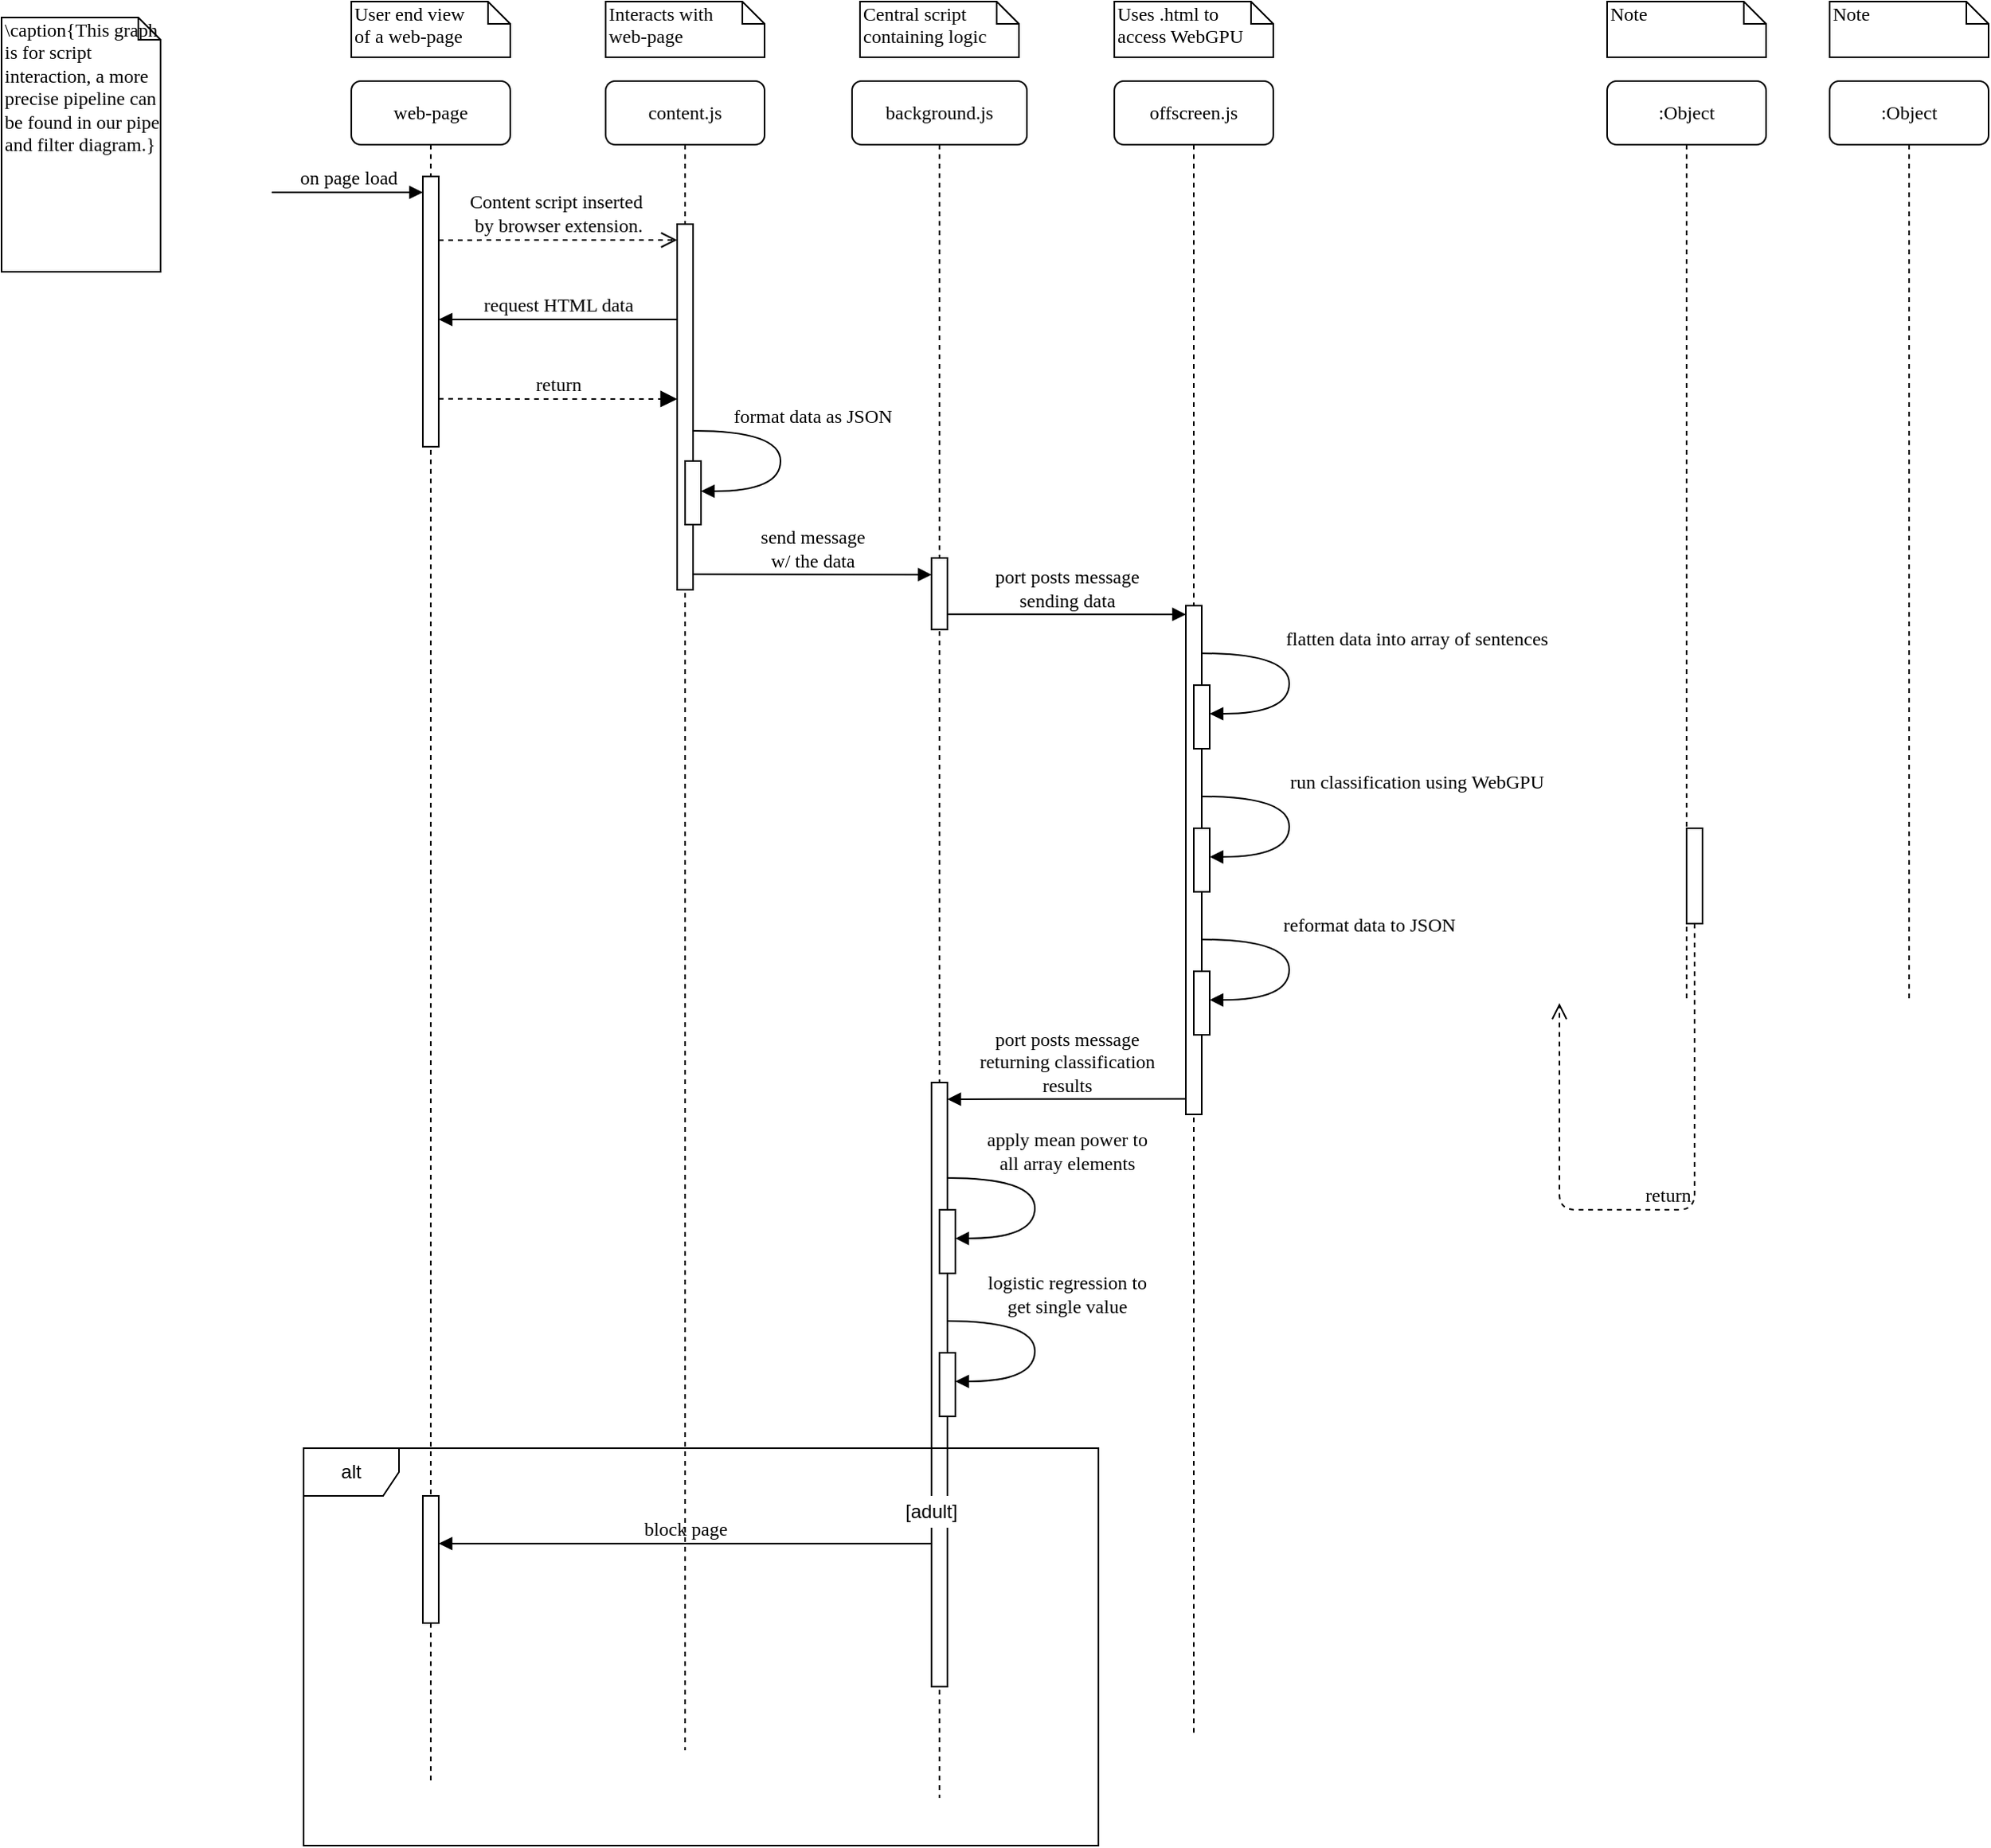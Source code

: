 <mxfile version="23.1.1" type="github">
  <diagram name="Page-1" id="13e1069c-82ec-6db2-03f1-153e76fe0fe0">
    <mxGraphModel dx="2150" dy="530" grid="1" gridSize="10" guides="1" tooltips="1" connect="1" arrows="1" fold="1" page="1" pageScale="1" pageWidth="1100" pageHeight="850" background="none" math="0" shadow="0">
      <root>
        <mxCell id="0" />
        <mxCell id="1" parent="0" />
        <mxCell id="7baba1c4bc27f4b0-2" value="background.js" style="shape=umlLifeline;perimeter=lifelinePerimeter;whiteSpace=wrap;html=1;container=1;collapsible=0;recursiveResize=0;outlineConnect=0;rounded=1;shadow=0;comic=0;labelBackgroundColor=none;strokeWidth=1;fontFamily=Verdana;fontSize=12;align=center;" parent="1" vertex="1">
          <mxGeometry x="345" y="80" width="110" height="1080" as="geometry" />
        </mxCell>
        <mxCell id="7baba1c4bc27f4b0-10" value="" style="html=1;points=[];perimeter=orthogonalPerimeter;rounded=0;shadow=0;comic=0;labelBackgroundColor=none;strokeWidth=1;fontFamily=Verdana;fontSize=12;align=center;" parent="7baba1c4bc27f4b0-2" vertex="1">
          <mxGeometry x="50" y="300" width="10" height="45" as="geometry" />
        </mxCell>
        <mxCell id="uZNCchWY1rcSHj3j7vIb-1" value="" style="html=1;points=[];perimeter=orthogonalPerimeter;rounded=0;shadow=0;comic=0;labelBackgroundColor=none;strokeWidth=1;fontFamily=Verdana;fontSize=12;align=center;" vertex="1" parent="7baba1c4bc27f4b0-2">
          <mxGeometry x="50" y="630" width="10" height="380" as="geometry" />
        </mxCell>
        <mxCell id="uZNCchWY1rcSHj3j7vIb-4" value="" style="html=1;points=[];perimeter=orthogonalPerimeter;rounded=0;shadow=0;comic=0;labelBackgroundColor=none;strokeWidth=1;fontFamily=Verdana;fontSize=12;align=center;" vertex="1" parent="7baba1c4bc27f4b0-2">
          <mxGeometry x="55" y="710.02" width="10" height="40" as="geometry" />
        </mxCell>
        <mxCell id="uZNCchWY1rcSHj3j7vIb-5" value="apply mean power to&lt;br&gt;all array elements" style="html=1;verticalAlign=bottom;endArrow=block;labelBackgroundColor=none;fontFamily=Verdana;fontSize=12;elbow=vertical;edgeStyle=orthogonalEdgeStyle;curved=1;entryX=1;entryY=0.286;entryPerimeter=0;exitX=1.038;exitY=0.345;exitPerimeter=0;" edge="1" parent="7baba1c4bc27f4b0-2">
          <mxGeometry x="-0.231" y="20" relative="1" as="geometry">
            <mxPoint x="60" y="690.02" as="sourcePoint" />
            <mxPoint x="65" y="728.02" as="targetPoint" />
            <Array as="points">
              <mxPoint x="115" y="690.02" />
              <mxPoint x="115" y="728.02" />
            </Array>
            <mxPoint as="offset" />
          </mxGeometry>
        </mxCell>
        <mxCell id="uZNCchWY1rcSHj3j7vIb-8" value="" style="html=1;points=[];perimeter=orthogonalPerimeter;rounded=0;shadow=0;comic=0;labelBackgroundColor=none;strokeWidth=1;fontFamily=Verdana;fontSize=12;align=center;" vertex="1" parent="7baba1c4bc27f4b0-2">
          <mxGeometry x="55" y="800" width="10" height="40" as="geometry" />
        </mxCell>
        <mxCell id="uZNCchWY1rcSHj3j7vIb-9" value="logistic regression to &lt;br&gt;get single value" style="html=1;verticalAlign=bottom;endArrow=block;labelBackgroundColor=none;fontFamily=Verdana;fontSize=12;elbow=vertical;edgeStyle=orthogonalEdgeStyle;curved=1;entryX=1;entryY=0.286;entryPerimeter=0;exitX=1.038;exitY=0.345;exitPerimeter=0;" edge="1" parent="7baba1c4bc27f4b0-2">
          <mxGeometry x="-0.231" y="20" relative="1" as="geometry">
            <mxPoint x="60" y="780" as="sourcePoint" />
            <mxPoint x="65" y="818" as="targetPoint" />
            <Array as="points">
              <mxPoint x="115" y="780" />
              <mxPoint x="115" y="818" />
            </Array>
            <mxPoint as="offset" />
          </mxGeometry>
        </mxCell>
        <mxCell id="uZNCchWY1rcSHj3j7vIb-23" value="[adult]" style="rounded=0;whiteSpace=wrap;html=1;strokeColor=none;" vertex="1" parent="7baba1c4bc27f4b0-2">
          <mxGeometry x="20" y="890" width="60" height="20" as="geometry" />
        </mxCell>
        <mxCell id="7baba1c4bc27f4b0-3" value="offscreen.js" style="shape=umlLifeline;perimeter=lifelinePerimeter;whiteSpace=wrap;html=1;container=1;collapsible=0;recursiveResize=0;outlineConnect=0;rounded=1;shadow=0;comic=0;labelBackgroundColor=none;strokeWidth=1;fontFamily=Verdana;fontSize=12;align=center;" parent="1" vertex="1">
          <mxGeometry x="510" y="80" width="100" height="1040" as="geometry" />
        </mxCell>
        <mxCell id="7baba1c4bc27f4b0-13" value="" style="html=1;points=[];perimeter=orthogonalPerimeter;rounded=0;shadow=0;comic=0;labelBackgroundColor=none;strokeWidth=1;fontFamily=Verdana;fontSize=12;align=center;" parent="7baba1c4bc27f4b0-3" vertex="1">
          <mxGeometry x="45" y="330" width="10" height="320" as="geometry" />
        </mxCell>
        <mxCell id="8xPXAvPmaVqkZDDtye4j-11" value="" style="html=1;points=[];perimeter=orthogonalPerimeter;rounded=0;shadow=0;comic=0;labelBackgroundColor=none;strokeWidth=1;fontFamily=Verdana;fontSize=12;align=center;" parent="7baba1c4bc27f4b0-3" vertex="1">
          <mxGeometry x="50" y="380" width="10" height="40" as="geometry" />
        </mxCell>
        <mxCell id="8xPXAvPmaVqkZDDtye4j-12" value="run classification using WebGPU" style="html=1;verticalAlign=bottom;endArrow=block;labelBackgroundColor=none;fontFamily=Verdana;fontSize=12;elbow=vertical;edgeStyle=orthogonalEdgeStyle;curved=1;entryX=1;entryY=0.286;entryPerimeter=0;exitX=1.038;exitY=0.345;exitPerimeter=0;" parent="7baba1c4bc27f4b0-3" edge="1">
          <mxGeometry x="-0.231" y="80" relative="1" as="geometry">
            <mxPoint x="55" y="450" as="sourcePoint" />
            <mxPoint x="60" y="488.02" as="targetPoint" />
            <Array as="points">
              <mxPoint x="110" y="450" />
              <mxPoint x="110" y="488" />
            </Array>
            <mxPoint as="offset" />
          </mxGeometry>
        </mxCell>
        <mxCell id="8xPXAvPmaVqkZDDtye4j-16" value="flatten data into array of sentences" style="html=1;verticalAlign=bottom;endArrow=block;labelBackgroundColor=none;fontFamily=Verdana;fontSize=12;elbow=vertical;edgeStyle=orthogonalEdgeStyle;curved=1;entryX=1;entryY=0.286;entryPerimeter=0;exitX=1.038;exitY=0.345;exitPerimeter=0;" parent="7baba1c4bc27f4b0-3" edge="1">
          <mxGeometry x="-0.231" y="80" relative="1" as="geometry">
            <mxPoint x="55" y="360" as="sourcePoint" />
            <mxPoint x="60" y="398" as="targetPoint" />
            <Array as="points">
              <mxPoint x="110" y="360" />
              <mxPoint x="110" y="398" />
            </Array>
            <mxPoint as="offset" />
          </mxGeometry>
        </mxCell>
        <mxCell id="8xPXAvPmaVqkZDDtye4j-17" value="" style="html=1;points=[];perimeter=orthogonalPerimeter;rounded=0;shadow=0;comic=0;labelBackgroundColor=none;strokeWidth=1;fontFamily=Verdana;fontSize=12;align=center;" parent="7baba1c4bc27f4b0-3" vertex="1">
          <mxGeometry x="50" y="470" width="10" height="40" as="geometry" />
        </mxCell>
        <mxCell id="8xPXAvPmaVqkZDDtye4j-18" value="reformat data to JSON " style="html=1;verticalAlign=bottom;endArrow=block;labelBackgroundColor=none;fontFamily=Verdana;fontSize=12;elbow=vertical;edgeStyle=orthogonalEdgeStyle;curved=1;entryX=1;entryY=0.286;entryPerimeter=0;exitX=1.038;exitY=0.345;exitPerimeter=0;" parent="7baba1c4bc27f4b0-3" edge="1">
          <mxGeometry x="-0.231" y="50" relative="1" as="geometry">
            <mxPoint x="55" y="540" as="sourcePoint" />
            <mxPoint x="60" y="578.02" as="targetPoint" />
            <Array as="points">
              <mxPoint x="110" y="540" />
              <mxPoint x="110" y="578" />
            </Array>
            <mxPoint as="offset" />
          </mxGeometry>
        </mxCell>
        <mxCell id="8xPXAvPmaVqkZDDtye4j-19" value="" style="html=1;points=[];perimeter=orthogonalPerimeter;rounded=0;shadow=0;comic=0;labelBackgroundColor=none;strokeWidth=1;fontFamily=Verdana;fontSize=12;align=center;" parent="7baba1c4bc27f4b0-3" vertex="1">
          <mxGeometry x="50" y="560" width="10" height="40" as="geometry" />
        </mxCell>
        <mxCell id="7baba1c4bc27f4b0-14" value="port posts message&lt;br&gt;sending data" style="html=1;verticalAlign=bottom;endArrow=block;entryX=0;entryY=0;labelBackgroundColor=none;fontFamily=Verdana;fontSize=12;edgeStyle=elbowEdgeStyle;elbow=vertical;" parent="7baba1c4bc27f4b0-3" edge="1">
          <mxGeometry relative="1" as="geometry">
            <mxPoint x="-105" y="335.387" as="sourcePoint" />
            <mxPoint x="45" y="335.31" as="targetPoint" />
          </mxGeometry>
        </mxCell>
        <mxCell id="7baba1c4bc27f4b0-5" value="web-page" style="shape=umlLifeline;perimeter=lifelinePerimeter;whiteSpace=wrap;html=1;container=1;collapsible=0;recursiveResize=0;outlineConnect=0;rounded=1;shadow=0;comic=0;labelBackgroundColor=none;strokeWidth=1;fontFamily=Verdana;fontSize=12;align=center;" parent="1" vertex="1">
          <mxGeometry x="30" y="80" width="100" height="1070" as="geometry" />
        </mxCell>
        <mxCell id="8xPXAvPmaVqkZDDtye4j-20" value="" style="html=1;points=[];perimeter=orthogonalPerimeter;rounded=0;shadow=0;comic=0;labelBackgroundColor=none;strokeWidth=1;fontFamily=Verdana;fontSize=12;align=center;" parent="7baba1c4bc27f4b0-5" vertex="1">
          <mxGeometry x="45" y="60" width="10" height="170" as="geometry" />
        </mxCell>
        <mxCell id="8xPXAvPmaVqkZDDtye4j-24" value="&lt;div&gt;on page load&lt;/div&gt;" style="html=1;verticalAlign=bottom;endArrow=block;labelBackgroundColor=none;fontFamily=Verdana;fontSize=12;edgeStyle=elbowEdgeStyle;elbow=vertical;" parent="7baba1c4bc27f4b0-5" edge="1">
          <mxGeometry relative="1" as="geometry">
            <mxPoint x="-50" y="70" as="sourcePoint" />
            <mxPoint x="45" y="70.25" as="targetPoint" />
          </mxGeometry>
        </mxCell>
        <mxCell id="7baba1c4bc27f4b0-6" value=":Object" style="shape=umlLifeline;perimeter=lifelinePerimeter;whiteSpace=wrap;html=1;container=1;collapsible=0;recursiveResize=0;outlineConnect=0;rounded=1;shadow=0;comic=0;labelBackgroundColor=none;strokeWidth=1;fontFamily=Verdana;fontSize=12;align=center;" parent="1" vertex="1">
          <mxGeometry x="820" y="80" width="100" height="580" as="geometry" />
        </mxCell>
        <mxCell id="7baba1c4bc27f4b0-7" value=":Object" style="shape=umlLifeline;perimeter=lifelinePerimeter;whiteSpace=wrap;html=1;container=1;collapsible=0;recursiveResize=0;outlineConnect=0;rounded=1;shadow=0;comic=0;labelBackgroundColor=none;strokeWidth=1;fontFamily=Verdana;fontSize=12;align=center;" parent="1" vertex="1">
          <mxGeometry x="960" y="80" width="100" height="580" as="geometry" />
        </mxCell>
        <mxCell id="7baba1c4bc27f4b0-8" value="content.js" style="shape=umlLifeline;perimeter=lifelinePerimeter;whiteSpace=wrap;html=1;container=1;collapsible=0;recursiveResize=0;outlineConnect=0;rounded=1;shadow=0;comic=0;labelBackgroundColor=none;strokeWidth=1;fontFamily=Verdana;fontSize=12;align=center;" parent="1" vertex="1">
          <mxGeometry x="190" y="80" width="100" height="1050" as="geometry" />
        </mxCell>
        <mxCell id="7baba1c4bc27f4b0-9" value="" style="html=1;points=[];perimeter=orthogonalPerimeter;rounded=0;shadow=0;comic=0;labelBackgroundColor=none;strokeWidth=1;fontFamily=Verdana;fontSize=12;align=center;" parent="7baba1c4bc27f4b0-8" vertex="1">
          <mxGeometry x="45" y="90" width="10" height="230" as="geometry" />
        </mxCell>
        <mxCell id="8xPXAvPmaVqkZDDtye4j-2" value="&lt;br&gt;format data as JSON" style="html=1;verticalAlign=bottom;endArrow=block;labelBackgroundColor=none;fontFamily=Verdana;fontSize=12;elbow=vertical;edgeStyle=orthogonalEdgeStyle;curved=1;entryX=1;entryY=0.286;entryPerimeter=0;exitX=1.038;exitY=0.345;exitPerimeter=0;" parent="7baba1c4bc27f4b0-8" edge="1">
          <mxGeometry x="-0.231" y="-20" relative="1" as="geometry">
            <mxPoint x="55" y="220" as="sourcePoint" />
            <mxPoint x="60" y="258" as="targetPoint" />
            <Array as="points">
              <mxPoint x="110" y="220" />
              <mxPoint x="110" y="258" />
            </Array>
            <mxPoint x="40" as="offset" />
          </mxGeometry>
        </mxCell>
        <mxCell id="8xPXAvPmaVqkZDDtye4j-3" value="" style="html=1;points=[];perimeter=orthogonalPerimeter;rounded=0;shadow=0;comic=0;labelBackgroundColor=none;strokeWidth=1;fontFamily=Verdana;fontSize=12;align=center;" parent="7baba1c4bc27f4b0-8" vertex="1">
          <mxGeometry x="50" y="239" width="10" height="40" as="geometry" />
        </mxCell>
        <mxCell id="8xPXAvPmaVqkZDDtye4j-15" value="send message&lt;br&gt;w/ the data" style="html=1;verticalAlign=bottom;endArrow=block;entryX=0;entryY=0;labelBackgroundColor=none;fontFamily=Verdana;fontSize=12;edgeStyle=elbowEdgeStyle;elbow=vertical;" parent="7baba1c4bc27f4b0-8" edge="1">
          <mxGeometry relative="1" as="geometry">
            <mxPoint x="55" y="310.297" as="sourcePoint" />
            <mxPoint x="205" y="310.22" as="targetPoint" />
          </mxGeometry>
        </mxCell>
        <mxCell id="8xPXAvPmaVqkZDDtye4j-26" value="return" style="html=1;verticalAlign=bottom;endArrow=block;entryX=0;entryY=0;labelBackgroundColor=none;fontFamily=Verdana;fontSize=12;edgeStyle=elbowEdgeStyle;elbow=vertical;dashed=1;endSize=8;" parent="7baba1c4bc27f4b0-8" edge="1">
          <mxGeometry relative="1" as="geometry">
            <mxPoint x="-105" y="199.927" as="sourcePoint" />
            <mxPoint x="45" y="199.85" as="targetPoint" />
          </mxGeometry>
        </mxCell>
        <mxCell id="7baba1c4bc27f4b0-28" value="" style="html=1;points=[];perimeter=orthogonalPerimeter;rounded=0;shadow=0;comic=0;labelBackgroundColor=none;strokeWidth=1;fontFamily=Verdana;fontSize=12;align=center;" parent="1" vertex="1">
          <mxGeometry x="870" y="550" width="10" height="60" as="geometry" />
        </mxCell>
        <mxCell id="7baba1c4bc27f4b0-30" value="return" style="html=1;verticalAlign=bottom;endArrow=open;dashed=1;endSize=8;labelBackgroundColor=none;fontFamily=Verdana;fontSize=12;edgeStyle=elbowEdgeStyle;elbow=vertical;" parent="1" source="7baba1c4bc27f4b0-28" edge="1">
          <mxGeometry relative="1" as="geometry">
            <mxPoint x="790" y="660" as="targetPoint" />
            <Array as="points">
              <mxPoint x="540" y="790" />
              <mxPoint x="560" y="700" />
              <mxPoint x="570" y="600" />
            </Array>
          </mxGeometry>
        </mxCell>
        <mxCell id="7baba1c4bc27f4b0-40" value="&lt;div&gt;Interacts with&lt;/div&gt;&lt;div&gt;web-page&lt;br&gt;&lt;/div&gt;" style="shape=note;whiteSpace=wrap;html=1;size=14;verticalAlign=top;align=left;spacingTop=-6;rounded=0;shadow=0;comic=0;labelBackgroundColor=none;strokeWidth=1;fontFamily=Verdana;fontSize=12" parent="1" vertex="1">
          <mxGeometry x="190" y="30" width="100" height="35" as="geometry" />
        </mxCell>
        <mxCell id="7baba1c4bc27f4b0-41" value="Central script&lt;br&gt;containing logic" style="shape=note;whiteSpace=wrap;html=1;size=14;verticalAlign=top;align=left;spacingTop=-6;rounded=0;shadow=0;comic=0;labelBackgroundColor=none;strokeWidth=1;fontFamily=Verdana;fontSize=12" parent="1" vertex="1">
          <mxGeometry x="350" y="30" width="100" height="35" as="geometry" />
        </mxCell>
        <mxCell id="7baba1c4bc27f4b0-42" value="&lt;div&gt;Uses .html to&lt;/div&gt;&lt;div&gt;access WebGPU&lt;br&gt;&lt;/div&gt;" style="shape=note;whiteSpace=wrap;html=1;size=14;verticalAlign=top;align=left;spacingTop=-6;rounded=0;shadow=0;comic=0;labelBackgroundColor=none;strokeWidth=1;fontFamily=Verdana;fontSize=12" parent="1" vertex="1">
          <mxGeometry x="510" y="30" width="100" height="35" as="geometry" />
        </mxCell>
        <mxCell id="7baba1c4bc27f4b0-44" value="&lt;div&gt;User end view&lt;/div&gt;&lt;div&gt;of a web-page&lt;br&gt;&lt;/div&gt;" style="shape=note;whiteSpace=wrap;html=1;size=14;verticalAlign=top;align=left;spacingTop=-6;rounded=0;shadow=0;comic=0;labelBackgroundColor=none;strokeWidth=1;fontFamily=Verdana;fontSize=12" parent="1" vertex="1">
          <mxGeometry x="30" y="30" width="100" height="35" as="geometry" />
        </mxCell>
        <mxCell id="7baba1c4bc27f4b0-45" value="Note" style="shape=note;whiteSpace=wrap;html=1;size=14;verticalAlign=top;align=left;spacingTop=-6;rounded=0;shadow=0;comic=0;labelBackgroundColor=none;strokeWidth=1;fontFamily=Verdana;fontSize=12" parent="1" vertex="1">
          <mxGeometry x="820" y="30" width="100" height="35" as="geometry" />
        </mxCell>
        <mxCell id="7baba1c4bc27f4b0-46" value="Note" style="shape=note;whiteSpace=wrap;html=1;size=14;verticalAlign=top;align=left;spacingTop=-6;rounded=0;shadow=0;comic=0;labelBackgroundColor=none;strokeWidth=1;fontFamily=Verdana;fontSize=12" parent="1" vertex="1">
          <mxGeometry x="960" y="30" width="100" height="35" as="geometry" />
        </mxCell>
        <mxCell id="8xPXAvPmaVqkZDDtye4j-22" value="&lt;div&gt;Content script inserted&amp;nbsp;&lt;/div&gt;&lt;div&gt;by browser extension.&lt;br&gt;&lt;/div&gt;" style="html=1;verticalAlign=bottom;endArrow=open;entryX=0;entryY=0;labelBackgroundColor=none;fontFamily=Verdana;fontSize=12;edgeStyle=elbowEdgeStyle;elbow=vertical;dashed=1;endSize=8;endFill=0;" parent="1" edge="1">
          <mxGeometry relative="1" as="geometry">
            <mxPoint x="85" y="180.077" as="sourcePoint" />
            <mxPoint x="235" y="180.0" as="targetPoint" />
          </mxGeometry>
        </mxCell>
        <mxCell id="8xPXAvPmaVqkZDDtye4j-25" value="request HTML data" style="html=1;verticalAlign=bottom;endArrow=block;labelBackgroundColor=none;fontFamily=Verdana;fontSize=12;edgeStyle=elbowEdgeStyle;elbow=vertical;" parent="1" edge="1">
          <mxGeometry relative="1" as="geometry">
            <mxPoint x="235" y="229.997" as="sourcePoint" />
            <mxPoint x="85" y="230.29" as="targetPoint" />
          </mxGeometry>
        </mxCell>
        <mxCell id="uZNCchWY1rcSHj3j7vIb-2" value="port posts message&lt;br&gt;returning classification&lt;br&gt;results" style="html=1;verticalAlign=bottom;endArrow=block;labelBackgroundColor=none;fontFamily=Verdana;fontSize=12;edgeStyle=elbowEdgeStyle;elbow=vertical;" edge="1" parent="1">
          <mxGeometry relative="1" as="geometry">
            <mxPoint x="555" y="720.237" as="sourcePoint" />
            <mxPoint x="405" y="720.53" as="targetPoint" />
          </mxGeometry>
        </mxCell>
        <mxCell id="uZNCchWY1rcSHj3j7vIb-3" value="\caption{This graph is for script interaction, a more precise pipeline can be found in our pipe and filter diagram.}" style="shape=note;whiteSpace=wrap;html=1;size=14;verticalAlign=top;align=left;spacingTop=-6;rounded=0;shadow=0;comic=0;labelBackgroundColor=none;strokeWidth=1;fontFamily=Verdana;fontSize=12" vertex="1" parent="1">
          <mxGeometry x="-190" y="40" width="100" height="160" as="geometry" />
        </mxCell>
        <mxCell id="uZNCchWY1rcSHj3j7vIb-21" value="alt" style="shape=umlFrame;whiteSpace=wrap;html=1;pointerEvents=0;" vertex="1" parent="1">
          <mxGeometry y="940" width="500" height="250" as="geometry" />
        </mxCell>
        <mxCell id="uZNCchWY1rcSHj3j7vIb-22" value="" style="html=1;points=[[0,0,0,0,5],[0,1,0,0,-5],[1,0,0,0,5],[1,1,0,0,-5]];perimeter=orthogonalPerimeter;outlineConnect=0;targetShapes=umlLifeline;portConstraint=eastwest;newEdgeStyle={&quot;curved&quot;:0,&quot;rounded&quot;:0};" vertex="1" parent="1">
          <mxGeometry x="75" y="970" width="10" height="80" as="geometry" />
        </mxCell>
        <mxCell id="uZNCchWY1rcSHj3j7vIb-26" value="block page" style="html=1;verticalAlign=bottom;endArrow=block;labelBackgroundColor=none;fontFamily=Verdana;fontSize=12;edgeStyle=elbowEdgeStyle;elbow=vertical;exitX=-0.019;exitY=0.763;exitDx=0;exitDy=0;exitPerimeter=0;" edge="1" parent="1" source="uZNCchWY1rcSHj3j7vIb-1" target="uZNCchWY1rcSHj3j7vIb-22">
          <mxGeometry relative="1" as="geometry">
            <mxPoint x="390" y="999.997" as="sourcePoint" />
            <mxPoint x="86" y="1000" as="targetPoint" />
          </mxGeometry>
        </mxCell>
      </root>
    </mxGraphModel>
  </diagram>
</mxfile>
